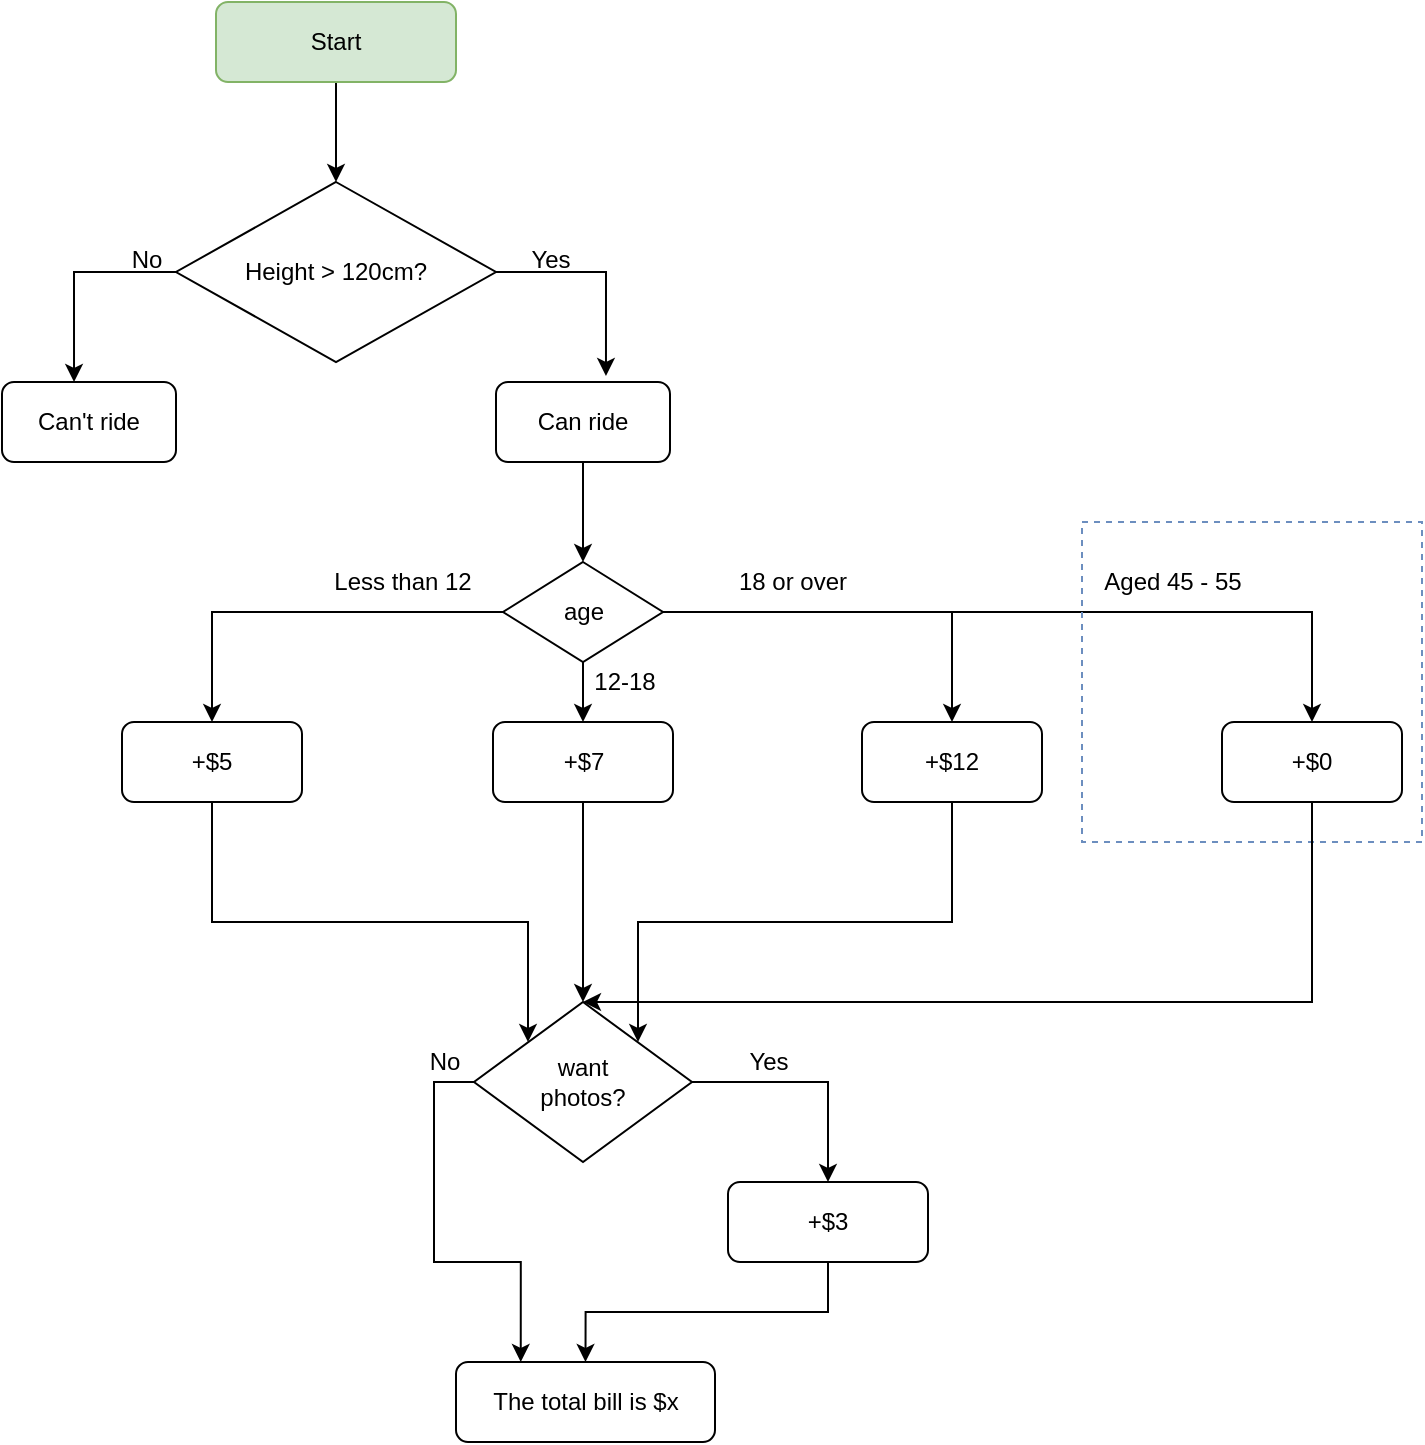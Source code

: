 <mxfile version="21.5.2" type="github">
  <diagram id="RqlPhuPCJ5Zu-ED4d81L" name="Page-1">
    <mxGraphModel dx="1461" dy="694" grid="1" gridSize="10" guides="1" tooltips="1" connect="1" arrows="1" fold="1" page="1" pageScale="1" pageWidth="827" pageHeight="1169" math="0" shadow="0">
      <root>
        <mxCell id="0" />
        <mxCell id="1" parent="0" />
        <mxCell id="Pn8fTQrSeP5vRvdxLiqo-7" style="edgeStyle=orthogonalEdgeStyle;rounded=0;orthogonalLoop=1;jettySize=auto;html=1;entryX=0.632;entryY=-0.075;entryDx=0;entryDy=0;entryPerimeter=0;" parent="1" source="Pn8fTQrSeP5vRvdxLiqo-1" target="Pn8fTQrSeP5vRvdxLiqo-5" edge="1">
          <mxGeometry relative="1" as="geometry">
            <Array as="points">
              <mxPoint x="332" y="155" />
            </Array>
          </mxGeometry>
        </mxCell>
        <mxCell id="Pn8fTQrSeP5vRvdxLiqo-9" style="edgeStyle=orthogonalEdgeStyle;rounded=0;orthogonalLoop=1;jettySize=auto;html=1;entryX=0.414;entryY=0;entryDx=0;entryDy=0;entryPerimeter=0;" parent="1" source="Pn8fTQrSeP5vRvdxLiqo-1" target="Pn8fTQrSeP5vRvdxLiqo-4" edge="1">
          <mxGeometry relative="1" as="geometry">
            <mxPoint x="14" y="190" as="targetPoint" />
            <Array as="points">
              <mxPoint x="66" y="155" />
            </Array>
          </mxGeometry>
        </mxCell>
        <mxCell id="Pn8fTQrSeP5vRvdxLiqo-1" value="Height &amp;gt; 120cm?" style="rhombus;whiteSpace=wrap;html=1;" parent="1" vertex="1">
          <mxGeometry x="117" y="110" width="160" height="90" as="geometry" />
        </mxCell>
        <mxCell id="Pn8fTQrSeP5vRvdxLiqo-3" style="edgeStyle=orthogonalEdgeStyle;rounded=0;orthogonalLoop=1;jettySize=auto;html=1;" parent="1" source="Pn8fTQrSeP5vRvdxLiqo-2" target="Pn8fTQrSeP5vRvdxLiqo-1" edge="1">
          <mxGeometry relative="1" as="geometry" />
        </mxCell>
        <mxCell id="Pn8fTQrSeP5vRvdxLiqo-2" value="Start" style="rounded=1;whiteSpace=wrap;html=1;fillColor=#d5e8d4;strokeColor=#82b366;" parent="1" vertex="1">
          <mxGeometry x="137" y="20" width="120" height="40" as="geometry" />
        </mxCell>
        <mxCell id="Pn8fTQrSeP5vRvdxLiqo-4" value="Can&#39;t ride" style="rounded=1;whiteSpace=wrap;html=1;" parent="1" vertex="1">
          <mxGeometry x="30" y="210" width="87" height="40" as="geometry" />
        </mxCell>
        <mxCell id="DJ92_PNdtjdrQYHPgFHg-2" style="edgeStyle=orthogonalEdgeStyle;rounded=0;orthogonalLoop=1;jettySize=auto;html=1;" parent="1" source="Pn8fTQrSeP5vRvdxLiqo-5" target="DJ92_PNdtjdrQYHPgFHg-1" edge="1">
          <mxGeometry relative="1" as="geometry" />
        </mxCell>
        <mxCell id="Pn8fTQrSeP5vRvdxLiqo-5" value="Can ride" style="rounded=1;whiteSpace=wrap;html=1;" parent="1" vertex="1">
          <mxGeometry x="277" y="210" width="87" height="40" as="geometry" />
        </mxCell>
        <mxCell id="Pn8fTQrSeP5vRvdxLiqo-10" value="No" style="text;html=1;align=center;verticalAlign=middle;resizable=0;points=[];autosize=1;" parent="1" vertex="1">
          <mxGeometry x="87" y="139" width="30" height="20" as="geometry" />
        </mxCell>
        <mxCell id="Pn8fTQrSeP5vRvdxLiqo-11" value="Yes" style="text;html=1;align=center;verticalAlign=middle;resizable=0;points=[];autosize=1;" parent="1" vertex="1">
          <mxGeometry x="284" y="139" width="40" height="20" as="geometry" />
        </mxCell>
        <mxCell id="DJ92_PNdtjdrQYHPgFHg-4" value="" style="edgeStyle=orthogonalEdgeStyle;rounded=0;orthogonalLoop=1;jettySize=auto;html=1;entryX=0.5;entryY=0;entryDx=0;entryDy=0;" parent="1" source="DJ92_PNdtjdrQYHPgFHg-1" target="DJ92_PNdtjdrQYHPgFHg-6" edge="1">
          <mxGeometry relative="1" as="geometry">
            <mxPoint x="200.5" y="325" as="targetPoint" />
          </mxGeometry>
        </mxCell>
        <mxCell id="DJ92_PNdtjdrQYHPgFHg-10" style="edgeStyle=orthogonalEdgeStyle;rounded=0;orthogonalLoop=1;jettySize=auto;html=1;entryX=0.5;entryY=0;entryDx=0;entryDy=0;" parent="1" source="DJ92_PNdtjdrQYHPgFHg-1" target="DJ92_PNdtjdrQYHPgFHg-8" edge="1">
          <mxGeometry relative="1" as="geometry" />
        </mxCell>
        <mxCell id="DJ92_PNdtjdrQYHPgFHg-12" style="edgeStyle=orthogonalEdgeStyle;rounded=0;orthogonalLoop=1;jettySize=auto;html=1;entryX=0.5;entryY=0;entryDx=0;entryDy=0;" parent="1" source="DJ92_PNdtjdrQYHPgFHg-1" target="DJ92_PNdtjdrQYHPgFHg-9" edge="1">
          <mxGeometry relative="1" as="geometry" />
        </mxCell>
        <mxCell id="P0YZWzTBPZSe8vXTTiBm-2" style="edgeStyle=orthogonalEdgeStyle;rounded=0;orthogonalLoop=1;jettySize=auto;html=1;exitX=1;exitY=0.5;exitDx=0;exitDy=0;entryX=0.5;entryY=0;entryDx=0;entryDy=0;" parent="1" source="DJ92_PNdtjdrQYHPgFHg-1" target="P0YZWzTBPZSe8vXTTiBm-1" edge="1">
          <mxGeometry relative="1" as="geometry" />
        </mxCell>
        <mxCell id="DJ92_PNdtjdrQYHPgFHg-1" value="age" style="rhombus;whiteSpace=wrap;html=1;" parent="1" vertex="1">
          <mxGeometry x="280.5" y="300" width="80" height="50" as="geometry" />
        </mxCell>
        <mxCell id="DJ92_PNdtjdrQYHPgFHg-22" style="edgeStyle=orthogonalEdgeStyle;rounded=0;orthogonalLoop=1;jettySize=auto;html=1;entryX=0;entryY=0;entryDx=0;entryDy=0;" parent="1" source="DJ92_PNdtjdrQYHPgFHg-6" edge="1">
          <mxGeometry relative="1" as="geometry">
            <Array as="points">
              <mxPoint x="135" y="480" />
              <mxPoint x="293" y="480" />
            </Array>
            <mxPoint x="293" y="540" as="targetPoint" />
          </mxGeometry>
        </mxCell>
        <mxCell id="DJ92_PNdtjdrQYHPgFHg-6" value="+$5" style="rounded=1;whiteSpace=wrap;html=1;" parent="1" vertex="1">
          <mxGeometry x="90" y="380" width="90" height="40" as="geometry" />
        </mxCell>
        <mxCell id="DJ92_PNdtjdrQYHPgFHg-7" value="Less than 12" style="text;html=1;align=center;verticalAlign=middle;resizable=0;points=[];autosize=1;" parent="1" vertex="1">
          <mxGeometry x="190" y="300" width="80" height="20" as="geometry" />
        </mxCell>
        <mxCell id="DJ92_PNdtjdrQYHPgFHg-20" style="edgeStyle=orthogonalEdgeStyle;rounded=0;orthogonalLoop=1;jettySize=auto;html=1;" parent="1" source="DJ92_PNdtjdrQYHPgFHg-8" edge="1">
          <mxGeometry relative="1" as="geometry">
            <mxPoint x="320.5" y="520" as="targetPoint" />
          </mxGeometry>
        </mxCell>
        <mxCell id="DJ92_PNdtjdrQYHPgFHg-8" value="+$7" style="rounded=1;whiteSpace=wrap;html=1;" parent="1" vertex="1">
          <mxGeometry x="275.5" y="380" width="90" height="40" as="geometry" />
        </mxCell>
        <mxCell id="DJ92_PNdtjdrQYHPgFHg-21" style="edgeStyle=orthogonalEdgeStyle;rounded=0;orthogonalLoop=1;jettySize=auto;html=1;entryX=1;entryY=0;entryDx=0;entryDy=0;" parent="1" source="DJ92_PNdtjdrQYHPgFHg-9" edge="1">
          <mxGeometry relative="1" as="geometry">
            <Array as="points">
              <mxPoint x="505" y="480" />
              <mxPoint x="348" y="480" />
            </Array>
            <mxPoint x="348" y="540" as="targetPoint" />
          </mxGeometry>
        </mxCell>
        <mxCell id="DJ92_PNdtjdrQYHPgFHg-9" value="+$12" style="rounded=1;whiteSpace=wrap;html=1;" parent="1" vertex="1">
          <mxGeometry x="460" y="380" width="90" height="40" as="geometry" />
        </mxCell>
        <mxCell id="DJ92_PNdtjdrQYHPgFHg-11" value="12-18" style="text;html=1;align=center;verticalAlign=middle;resizable=0;points=[];autosize=1;" parent="1" vertex="1">
          <mxGeometry x="315.5" y="350" width="50" height="20" as="geometry" />
        </mxCell>
        <mxCell id="DJ92_PNdtjdrQYHPgFHg-13" value="18 or over" style="text;html=1;align=center;verticalAlign=middle;resizable=0;points=[];autosize=1;" parent="1" vertex="1">
          <mxGeometry x="390" y="300" width="70" height="20" as="geometry" />
        </mxCell>
        <mxCell id="DJ92_PNdtjdrQYHPgFHg-26" value="" style="rounded=0;whiteSpace=wrap;html=1;strokeColor=#6c8ebf;fillColor=none;dashed=1;" parent="1" vertex="1">
          <mxGeometry x="570" y="280" width="170" height="160" as="geometry" />
        </mxCell>
        <mxCell id="9MXk6XgK2K2qiyMjHyPM-3" value="" style="edgeStyle=orthogonalEdgeStyle;rounded=0;orthogonalLoop=1;jettySize=auto;html=1;" parent="1" source="P0YZWzTBPZSe8vXTTiBm-1" target="hvv-ofDeiJ9VuyK1SL6k-3" edge="1">
          <mxGeometry relative="1" as="geometry">
            <mxPoint x="510" y="520" as="targetPoint" />
            <Array as="points">
              <mxPoint x="685" y="520" />
            </Array>
          </mxGeometry>
        </mxCell>
        <mxCell id="P0YZWzTBPZSe8vXTTiBm-1" value="+$0" style="rounded=1;whiteSpace=wrap;html=1;" parent="1" vertex="1">
          <mxGeometry x="640" y="380" width="90" height="40" as="geometry" />
        </mxCell>
        <mxCell id="P0YZWzTBPZSe8vXTTiBm-3" value="Aged 45 - 55" style="text;html=1;align=center;verticalAlign=middle;resizable=0;points=[];autosize=1;" parent="1" vertex="1">
          <mxGeometry x="575" y="300" width="80" height="20" as="geometry" />
        </mxCell>
        <mxCell id="hvv-ofDeiJ9VuyK1SL6k-1" style="edgeStyle=orthogonalEdgeStyle;rounded=0;orthogonalLoop=1;jettySize=auto;html=1;" parent="1" source="hvv-ofDeiJ9VuyK1SL6k-3" target="hvv-ofDeiJ9VuyK1SL6k-5" edge="1">
          <mxGeometry relative="1" as="geometry" />
        </mxCell>
        <mxCell id="hvv-ofDeiJ9VuyK1SL6k-2" style="edgeStyle=orthogonalEdgeStyle;rounded=0;orthogonalLoop=1;jettySize=auto;html=1;exitX=0;exitY=0.5;exitDx=0;exitDy=0;entryX=0.25;entryY=0;entryDx=0;entryDy=0;" parent="1" source="hvv-ofDeiJ9VuyK1SL6k-3" target="hvv-ofDeiJ9VuyK1SL6k-7" edge="1">
          <mxGeometry relative="1" as="geometry" />
        </mxCell>
        <mxCell id="hvv-ofDeiJ9VuyK1SL6k-3" value="want &lt;br&gt;photos?" style="rhombus;whiteSpace=wrap;html=1;strokeColor=#000000;fillColor=none;" parent="1" vertex="1">
          <mxGeometry x="266" y="520" width="109" height="80" as="geometry" />
        </mxCell>
        <mxCell id="hvv-ofDeiJ9VuyK1SL6k-4" style="edgeStyle=orthogonalEdgeStyle;rounded=0;orthogonalLoop=1;jettySize=auto;html=1;exitX=0.5;exitY=1;exitDx=0;exitDy=0;entryX=0.5;entryY=0;entryDx=0;entryDy=0;" parent="1" source="hvv-ofDeiJ9VuyK1SL6k-5" target="hvv-ofDeiJ9VuyK1SL6k-7" edge="1">
          <mxGeometry relative="1" as="geometry" />
        </mxCell>
        <mxCell id="hvv-ofDeiJ9VuyK1SL6k-5" value="+$3" style="rounded=1;whiteSpace=wrap;html=1;strokeColor=#000000;fillColor=none;" parent="1" vertex="1">
          <mxGeometry x="393" y="610" width="100" height="40" as="geometry" />
        </mxCell>
        <mxCell id="hvv-ofDeiJ9VuyK1SL6k-6" value="Yes" style="text;html=1;align=center;verticalAlign=middle;resizable=0;points=[];autosize=1;" parent="1" vertex="1">
          <mxGeometry x="393" y="540" width="40" height="20" as="geometry" />
        </mxCell>
        <mxCell id="hvv-ofDeiJ9VuyK1SL6k-7" value="The total bill is $x" style="rounded=1;whiteSpace=wrap;html=1;strokeColor=#000000;fillColor=none;" parent="1" vertex="1">
          <mxGeometry x="257" y="700" width="129.5" height="40" as="geometry" />
        </mxCell>
        <mxCell id="hvv-ofDeiJ9VuyK1SL6k-8" value="No" style="text;html=1;align=center;verticalAlign=middle;resizable=0;points=[];autosize=1;" parent="1" vertex="1">
          <mxGeometry x="236" y="540" width="30" height="20" as="geometry" />
        </mxCell>
      </root>
    </mxGraphModel>
  </diagram>
</mxfile>
